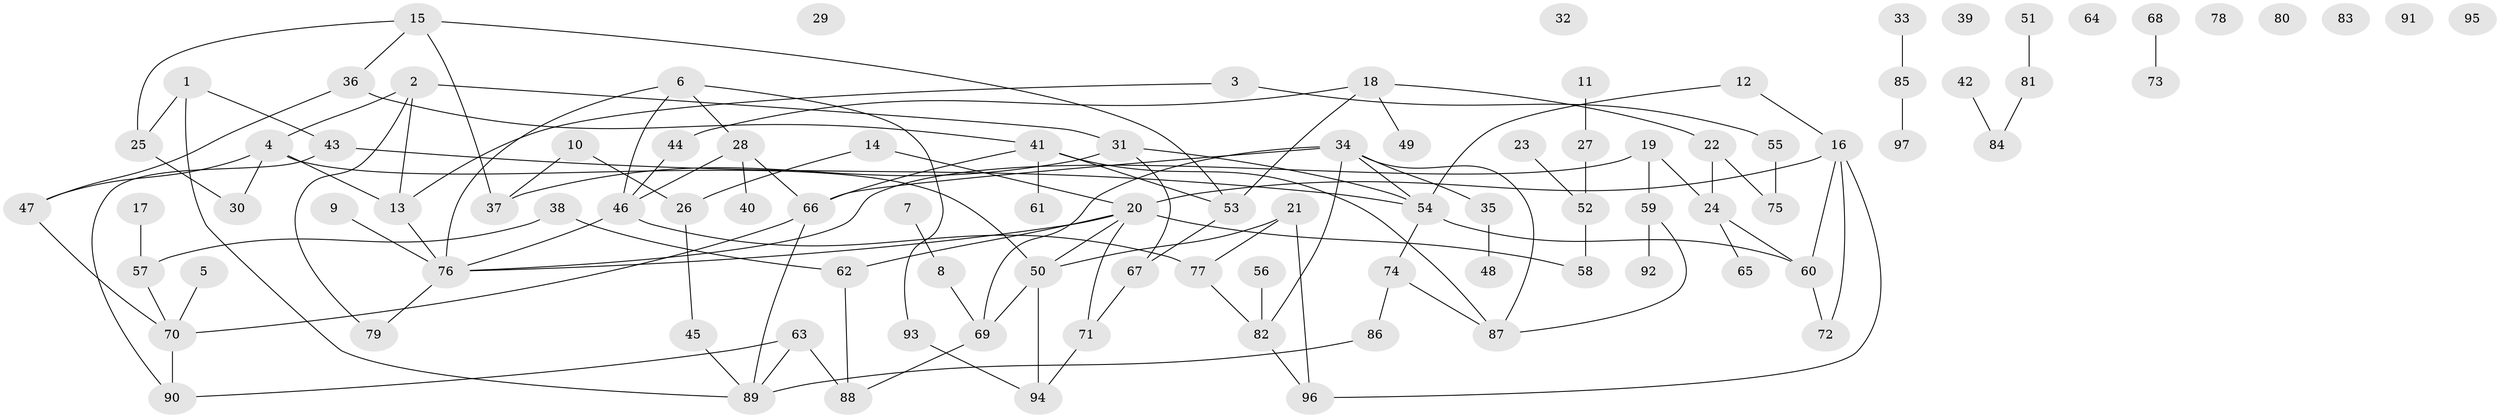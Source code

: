 // coarse degree distribution, {3: 0.08333333333333333, 1: 0.2916666666666667, 0: 0.1875, 2: 0.20833333333333334, 5: 0.10416666666666667, 4: 0.0625, 6: 0.020833333333333332, 9: 0.020833333333333332, 12: 0.020833333333333332}
// Generated by graph-tools (version 1.1) at 2025/43/03/04/25 21:43:27]
// undirected, 97 vertices, 124 edges
graph export_dot {
graph [start="1"]
  node [color=gray90,style=filled];
  1;
  2;
  3;
  4;
  5;
  6;
  7;
  8;
  9;
  10;
  11;
  12;
  13;
  14;
  15;
  16;
  17;
  18;
  19;
  20;
  21;
  22;
  23;
  24;
  25;
  26;
  27;
  28;
  29;
  30;
  31;
  32;
  33;
  34;
  35;
  36;
  37;
  38;
  39;
  40;
  41;
  42;
  43;
  44;
  45;
  46;
  47;
  48;
  49;
  50;
  51;
  52;
  53;
  54;
  55;
  56;
  57;
  58;
  59;
  60;
  61;
  62;
  63;
  64;
  65;
  66;
  67;
  68;
  69;
  70;
  71;
  72;
  73;
  74;
  75;
  76;
  77;
  78;
  79;
  80;
  81;
  82;
  83;
  84;
  85;
  86;
  87;
  88;
  89;
  90;
  91;
  92;
  93;
  94;
  95;
  96;
  97;
  1 -- 25;
  1 -- 43;
  1 -- 89;
  2 -- 4;
  2 -- 13;
  2 -- 31;
  2 -- 79;
  3 -- 13;
  3 -- 55;
  4 -- 13;
  4 -- 30;
  4 -- 47;
  4 -- 50;
  5 -- 70;
  6 -- 28;
  6 -- 46;
  6 -- 76;
  6 -- 93;
  7 -- 8;
  8 -- 69;
  9 -- 76;
  10 -- 26;
  10 -- 37;
  11 -- 27;
  12 -- 16;
  12 -- 54;
  13 -- 76;
  14 -- 20;
  14 -- 26;
  15 -- 25;
  15 -- 36;
  15 -- 37;
  15 -- 53;
  16 -- 20;
  16 -- 60;
  16 -- 72;
  16 -- 96;
  17 -- 57;
  18 -- 22;
  18 -- 44;
  18 -- 49;
  18 -- 53;
  19 -- 24;
  19 -- 59;
  19 -- 76;
  20 -- 50;
  20 -- 58;
  20 -- 62;
  20 -- 71;
  20 -- 76;
  21 -- 50;
  21 -- 77;
  21 -- 96;
  22 -- 24;
  22 -- 75;
  23 -- 52;
  24 -- 60;
  24 -- 65;
  25 -- 30;
  26 -- 45;
  27 -- 52;
  28 -- 40;
  28 -- 46;
  28 -- 66;
  31 -- 37;
  31 -- 54;
  31 -- 67;
  33 -- 85;
  34 -- 35;
  34 -- 54;
  34 -- 66;
  34 -- 69;
  34 -- 82;
  34 -- 87;
  35 -- 48;
  36 -- 41;
  36 -- 47;
  38 -- 57;
  38 -- 62;
  41 -- 53;
  41 -- 61;
  41 -- 66;
  41 -- 87;
  42 -- 84;
  43 -- 54;
  43 -- 90;
  44 -- 46;
  45 -- 89;
  46 -- 76;
  46 -- 77;
  47 -- 70;
  50 -- 69;
  50 -- 94;
  51 -- 81;
  52 -- 58;
  53 -- 67;
  54 -- 60;
  54 -- 74;
  55 -- 75;
  56 -- 82;
  57 -- 70;
  59 -- 87;
  59 -- 92;
  60 -- 72;
  62 -- 88;
  63 -- 88;
  63 -- 89;
  63 -- 90;
  66 -- 70;
  66 -- 89;
  67 -- 71;
  68 -- 73;
  69 -- 88;
  70 -- 90;
  71 -- 94;
  74 -- 86;
  74 -- 87;
  76 -- 79;
  77 -- 82;
  81 -- 84;
  82 -- 96;
  85 -- 97;
  86 -- 89;
  93 -- 94;
}
